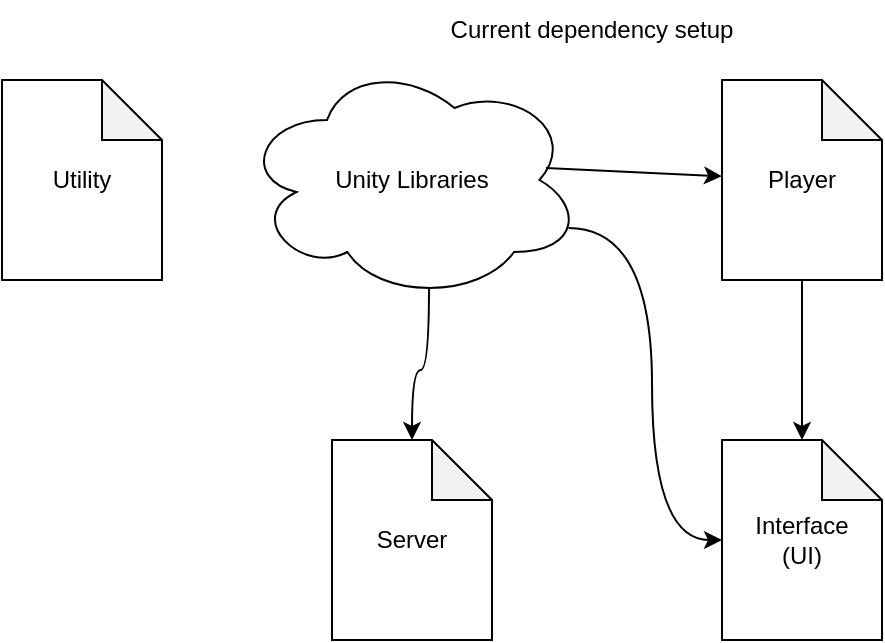 <mxfile version="28.0.6">
  <diagram name="Page-1" id="qEOjycqEuaI-wXI9QSmY">
    <mxGraphModel dx="1556" dy="632" grid="1" gridSize="10" guides="1" tooltips="1" connect="1" arrows="1" fold="1" page="1" pageScale="1" pageWidth="850" pageHeight="1100" math="0" shadow="0">
      <root>
        <mxCell id="0" />
        <mxCell id="1" parent="0" />
        <mxCell id="axMgRMaG56GkJm1wck-i-2" style="edgeStyle=orthogonalEdgeStyle;rounded=0;orthogonalLoop=1;jettySize=auto;html=1;exitX=0.55;exitY=0.95;exitDx=0;exitDy=0;exitPerimeter=0;curved=1;" edge="1" parent="1" source="W_imqZ8VdmjgacA8ZfLD-1" target="axMgRMaG56GkJm1wck-i-1">
          <mxGeometry relative="1" as="geometry" />
        </mxCell>
        <mxCell id="W_imqZ8VdmjgacA8ZfLD-1" value="Unity Libraries" style="ellipse;shape=cloud;whiteSpace=wrap;html=1;" parent="1" vertex="1">
          <mxGeometry x="70" y="220" width="170" height="120" as="geometry" />
        </mxCell>
        <mxCell id="W_imqZ8VdmjgacA8ZfLD-2" value="" style="endArrow=classic;html=1;rounded=0;exitX=0.894;exitY=0.45;exitDx=0;exitDy=0;exitPerimeter=0;" parent="1" source="W_imqZ8VdmjgacA8ZfLD-1" target="W_imqZ8VdmjgacA8ZfLD-3" edge="1">
          <mxGeometry width="50" height="50" relative="1" as="geometry">
            <mxPoint x="340" y="320" as="sourcePoint" />
            <mxPoint x="310" y="274" as="targetPoint" />
          </mxGeometry>
        </mxCell>
        <mxCell id="W_imqZ8VdmjgacA8ZfLD-3" value="Player" style="shape=note;whiteSpace=wrap;html=1;backgroundOutline=1;darkOpacity=0.05;" parent="1" vertex="1">
          <mxGeometry x="310.0" y="230" width="80" height="100" as="geometry" />
        </mxCell>
        <mxCell id="W_imqZ8VdmjgacA8ZfLD-4" value="Utility" style="shape=note;whiteSpace=wrap;html=1;backgroundOutline=1;darkOpacity=0.05;" parent="1" vertex="1">
          <mxGeometry x="-50" y="230" width="80" height="100" as="geometry" />
        </mxCell>
        <mxCell id="W_imqZ8VdmjgacA8ZfLD-5" value="Interface&lt;div&gt;(UI)&lt;/div&gt;" style="shape=note;whiteSpace=wrap;html=1;backgroundOutline=1;darkOpacity=0.05;" parent="1" vertex="1">
          <mxGeometry x="310" y="410" width="80" height="100" as="geometry" />
        </mxCell>
        <mxCell id="W_imqZ8VdmjgacA8ZfLD-8" style="edgeStyle=orthogonalEdgeStyle;rounded=0;orthogonalLoop=1;jettySize=auto;html=1;exitX=0.96;exitY=0.7;exitDx=0;exitDy=0;exitPerimeter=0;entryX=0;entryY=0.5;entryDx=0;entryDy=0;entryPerimeter=0;curved=1;" parent="1" source="W_imqZ8VdmjgacA8ZfLD-1" target="W_imqZ8VdmjgacA8ZfLD-5" edge="1">
          <mxGeometry relative="1" as="geometry" />
        </mxCell>
        <mxCell id="W_imqZ8VdmjgacA8ZfLD-10" style="edgeStyle=orthogonalEdgeStyle;rounded=0;orthogonalLoop=1;jettySize=auto;html=1;exitX=0.5;exitY=1;exitDx=0;exitDy=0;exitPerimeter=0;entryX=0.5;entryY=0;entryDx=0;entryDy=0;entryPerimeter=0;" parent="1" source="W_imqZ8VdmjgacA8ZfLD-3" target="W_imqZ8VdmjgacA8ZfLD-5" edge="1">
          <mxGeometry relative="1" as="geometry" />
        </mxCell>
        <mxCell id="W_imqZ8VdmjgacA8ZfLD-11" value="Current dependency setup" style="text;html=1;align=center;verticalAlign=middle;whiteSpace=wrap;rounded=0;" parent="1" vertex="1">
          <mxGeometry x="160" y="190" width="170" height="30" as="geometry" />
        </mxCell>
        <mxCell id="axMgRMaG56GkJm1wck-i-1" value="Server" style="shape=note;whiteSpace=wrap;html=1;backgroundOutline=1;darkOpacity=0.05;" vertex="1" parent="1">
          <mxGeometry x="115" y="410" width="80" height="100" as="geometry" />
        </mxCell>
      </root>
    </mxGraphModel>
  </diagram>
</mxfile>
